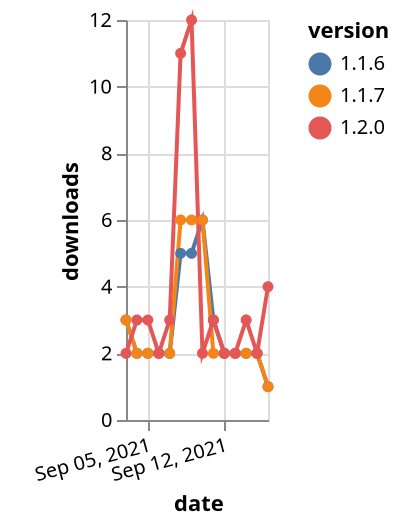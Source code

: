 {"$schema": "https://vega.github.io/schema/vega-lite/v5.json", "description": "A simple bar chart with embedded data.", "data": {"values": [{"date": "2021-09-03", "total": 2003, "delta": 3, "version": "1.1.6"}, {"date": "2021-09-04", "total": 2005, "delta": 2, "version": "1.1.6"}, {"date": "2021-09-05", "total": 2007, "delta": 2, "version": "1.1.6"}, {"date": "2021-09-06", "total": 2009, "delta": 2, "version": "1.1.6"}, {"date": "2021-09-07", "total": 2011, "delta": 2, "version": "1.1.6"}, {"date": "2021-09-08", "total": 2016, "delta": 5, "version": "1.1.6"}, {"date": "2021-09-09", "total": 2021, "delta": 5, "version": "1.1.6"}, {"date": "2021-09-10", "total": 2027, "delta": 6, "version": "1.1.6"}, {"date": "2021-09-11", "total": 2030, "delta": 3, "version": "1.1.6"}, {"date": "2021-09-12", "total": 2032, "delta": 2, "version": "1.1.6"}, {"date": "2021-09-13", "total": 2034, "delta": 2, "version": "1.1.6"}, {"date": "2021-09-14", "total": 2036, "delta": 2, "version": "1.1.6"}, {"date": "2021-09-15", "total": 2038, "delta": 2, "version": "1.1.6"}, {"date": "2021-09-16", "total": 2039, "delta": 1, "version": "1.1.6"}, {"date": "2021-09-03", "total": 1275, "delta": 3, "version": "1.1.7"}, {"date": "2021-09-04", "total": 1277, "delta": 2, "version": "1.1.7"}, {"date": "2021-09-05", "total": 1279, "delta": 2, "version": "1.1.7"}, {"date": "2021-09-06", "total": 1281, "delta": 2, "version": "1.1.7"}, {"date": "2021-09-07", "total": 1283, "delta": 2, "version": "1.1.7"}, {"date": "2021-09-08", "total": 1289, "delta": 6, "version": "1.1.7"}, {"date": "2021-09-09", "total": 1295, "delta": 6, "version": "1.1.7"}, {"date": "2021-09-10", "total": 1301, "delta": 6, "version": "1.1.7"}, {"date": "2021-09-11", "total": 1303, "delta": 2, "version": "1.1.7"}, {"date": "2021-09-12", "total": 1305, "delta": 2, "version": "1.1.7"}, {"date": "2021-09-13", "total": 1307, "delta": 2, "version": "1.1.7"}, {"date": "2021-09-14", "total": 1309, "delta": 2, "version": "1.1.7"}, {"date": "2021-09-15", "total": 1311, "delta": 2, "version": "1.1.7"}, {"date": "2021-09-16", "total": 1312, "delta": 1, "version": "1.1.7"}, {"date": "2021-09-03", "total": 1197, "delta": 2, "version": "1.2.0"}, {"date": "2021-09-04", "total": 1200, "delta": 3, "version": "1.2.0"}, {"date": "2021-09-05", "total": 1203, "delta": 3, "version": "1.2.0"}, {"date": "2021-09-06", "total": 1205, "delta": 2, "version": "1.2.0"}, {"date": "2021-09-07", "total": 1208, "delta": 3, "version": "1.2.0"}, {"date": "2021-09-08", "total": 1219, "delta": 11, "version": "1.2.0"}, {"date": "2021-09-09", "total": 1231, "delta": 12, "version": "1.2.0"}, {"date": "2021-09-10", "total": 1233, "delta": 2, "version": "1.2.0"}, {"date": "2021-09-11", "total": 1236, "delta": 3, "version": "1.2.0"}, {"date": "2021-09-12", "total": 1238, "delta": 2, "version": "1.2.0"}, {"date": "2021-09-13", "total": 1240, "delta": 2, "version": "1.2.0"}, {"date": "2021-09-14", "total": 1243, "delta": 3, "version": "1.2.0"}, {"date": "2021-09-15", "total": 1245, "delta": 2, "version": "1.2.0"}, {"date": "2021-09-16", "total": 1249, "delta": 4, "version": "1.2.0"}]}, "width": "container", "mark": {"type": "line", "point": {"filled": true}}, "encoding": {"x": {"field": "date", "type": "temporal", "timeUnit": "yearmonthdate", "title": "date", "axis": {"labelAngle": -15}}, "y": {"field": "delta", "type": "quantitative", "title": "downloads"}, "color": {"field": "version", "type": "nominal"}, "tooltip": {"field": "delta"}}}